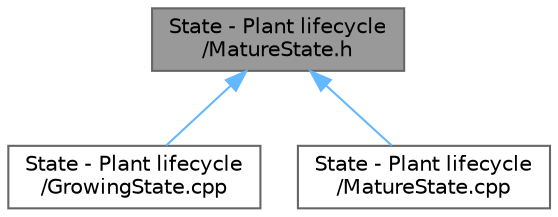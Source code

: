 digraph "State - Plant lifecycle/MatureState.h"
{
 // INTERACTIVE_SVG=YES
 // LATEX_PDF_SIZE
  bgcolor="transparent";
  edge [fontname=Helvetica,fontsize=10,labelfontname=Helvetica,labelfontsize=10];
  node [fontname=Helvetica,fontsize=10,shape=box,height=0.2,width=0.4];
  Node1 [id="Node000001",label="State - Plant lifecycle\l/MatureState.h",height=0.2,width=0.4,color="gray40", fillcolor="grey60", style="filled", fontcolor="black",tooltip="Concrete state representing the mature stage of plant lifecycle."];
  Node1 -> Node2 [id="edge1_Node000001_Node000002",dir="back",color="steelblue1",style="solid",tooltip=" "];
  Node2 [id="Node000002",label="State - Plant lifecycle\l/GrowingState.cpp",height=0.2,width=0.4,color="grey40", fillcolor="white", style="filled",URL="$_growing_state_8cpp.html",tooltip=" "];
  Node1 -> Node3 [id="edge2_Node000001_Node000003",dir="back",color="steelblue1",style="solid",tooltip=" "];
  Node3 [id="Node000003",label="State - Plant lifecycle\l/MatureState.cpp",height=0.2,width=0.4,color="grey40", fillcolor="white", style="filled",URL="$_mature_state_8cpp.html",tooltip=" "];
}

